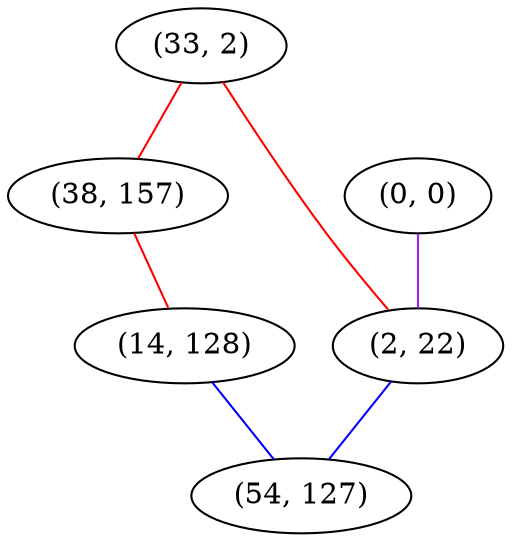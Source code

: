 graph "" {
"(33, 2)";
"(0, 0)";
"(38, 157)";
"(2, 22)";
"(14, 128)";
"(54, 127)";
"(33, 2)" -- "(2, 22)"  [color=red, key=0, weight=1];
"(33, 2)" -- "(38, 157)"  [color=red, key=0, weight=1];
"(0, 0)" -- "(2, 22)"  [color=purple, key=0, weight=4];
"(38, 157)" -- "(14, 128)"  [color=red, key=0, weight=1];
"(2, 22)" -- "(54, 127)"  [color=blue, key=0, weight=3];
"(14, 128)" -- "(54, 127)"  [color=blue, key=0, weight=3];
}
